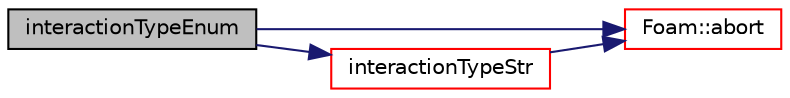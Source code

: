 digraph "interactionTypeEnum"
{
  bgcolor="transparent";
  edge [fontname="Helvetica",fontsize="10",labelfontname="Helvetica",labelfontsize="10"];
  node [fontname="Helvetica",fontsize="10",shape=record];
  rankdir="LR";
  Node497 [label="interactionTypeEnum",height=0.2,width=0.4,color="black", fillcolor="grey75", style="filled", fontcolor="black"];
  Node497 -> Node498 [color="midnightblue",fontsize="10",style="solid",fontname="Helvetica"];
  Node498 [label="Foam::abort",height=0.2,width=0.4,color="red",URL="$a21851.html#a447107a607d03e417307c203fa5fb44b"];
  Node497 -> Node543 [color="midnightblue",fontsize="10",style="solid",fontname="Helvetica"];
  Node543 [label="interactionTypeStr",height=0.2,width=0.4,color="red",URL="$a25505.html#af77ca38be06eaa8704c37e31d58c5097"];
  Node543 -> Node498 [color="midnightblue",fontsize="10",style="solid",fontname="Helvetica"];
}
